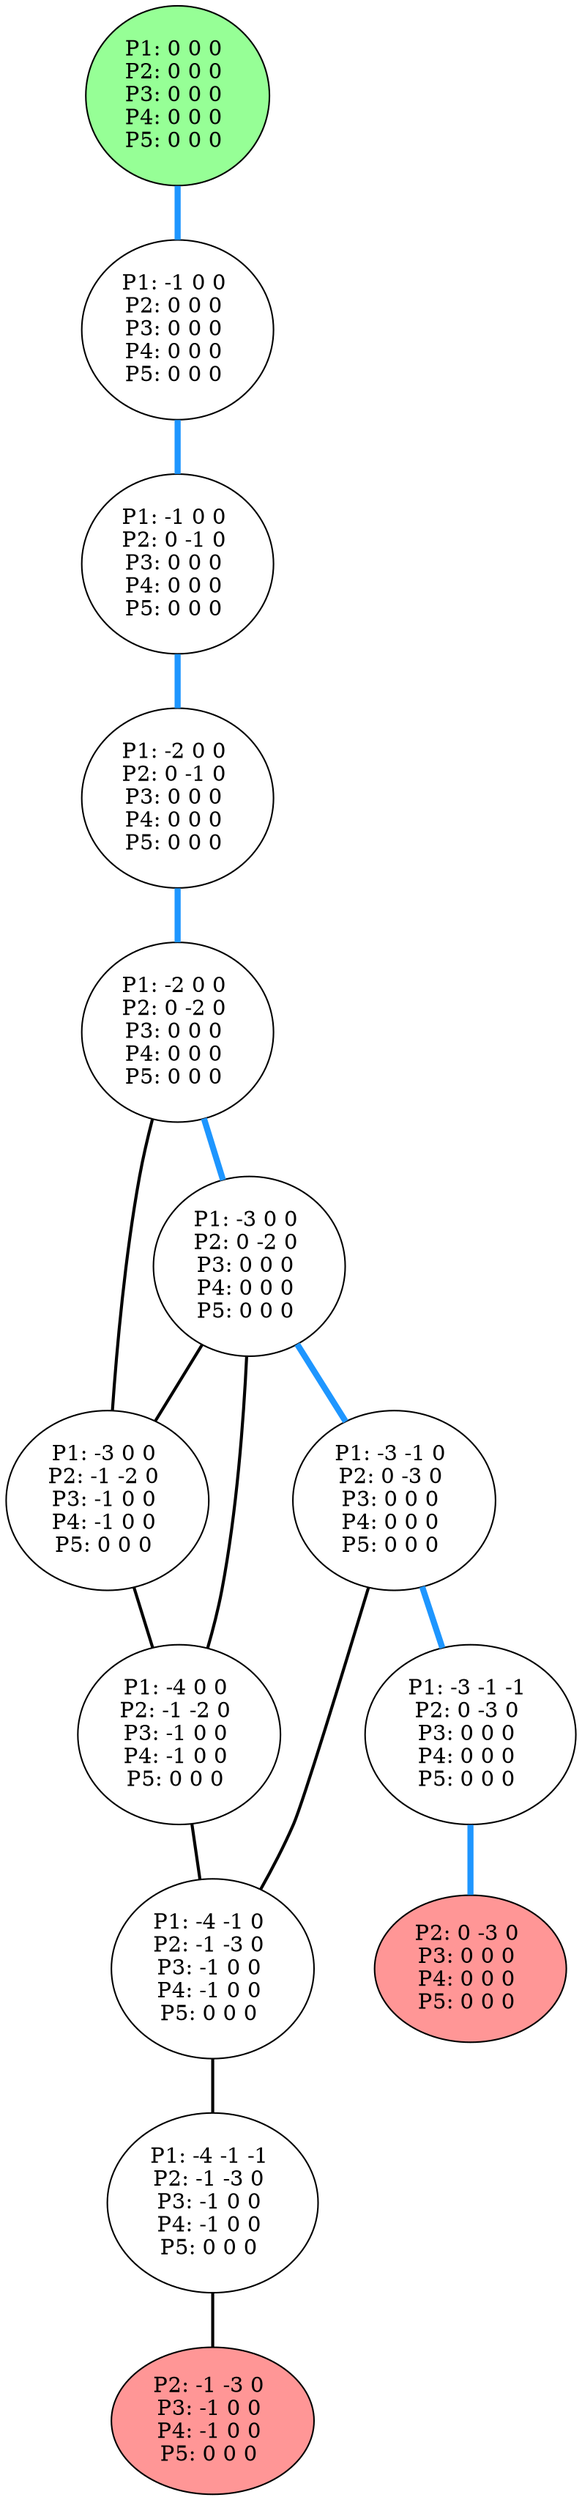 graph G {
color = "black"
0 [label = "P1: 0 0 0 
P2: 0 0 0 
P3: 0 0 0 
P4: 0 0 0 
P5: 0 0 0 
",  style="filled", fillcolor = "#96FF96"];
1 [label = "P1: -1 0 0 
P2: 0 0 0 
P3: 0 0 0 
P4: 0 0 0 
P5: 0 0 0 
"];
2 [label = "P1: -1 0 0 
P2: 0 -1 0 
P3: 0 0 0 
P4: 0 0 0 
P5: 0 0 0 
"];
3 [label = "P1: -2 0 0 
P2: 0 -1 0 
P3: 0 0 0 
P4: 0 0 0 
P5: 0 0 0 
"];
4 [label = "P1: -2 0 0 
P2: 0 -2 0 
P3: 0 0 0 
P4: 0 0 0 
P5: 0 0 0 
"];
5 [label = "P1: -3 0 0 
P2: 0 -2 0 
P3: 0 0 0 
P4: 0 0 0 
P5: 0 0 0 
"];
6 [label = "P1: -3 0 0 
P2: -1 -2 0 
P3: -1 0 0 
P4: -1 0 0 
P5: 0 0 0 
"];
7 [label = "P1: -3 -1 0 
P2: 0 -3 0 
P3: 0 0 0 
P4: 0 0 0 
P5: 0 0 0 
"];
8 [label = "P1: -4 0 0 
P2: -1 -2 0 
P3: -1 0 0 
P4: -1 0 0 
P5: 0 0 0 
"];
9 [label = "P1: -3 -1 -1 
P2: 0 -3 0 
P3: 0 0 0 
P4: 0 0 0 
P5: 0 0 0 
"];
99 [label = "P2: 0 -3 0 
P3: 0 0 0 
P4: 0 0 0 
P5: 0 0 0 
",  style="filled", fillcolor = "#FF9696"];
10 [label = "P1: -4 -1 0 
P2: -1 -3 0 
P3: -1 0 0 
P4: -1 0 0 
P5: 0 0 0 
"];
11 [label = "P1: -4 -1 -1 
P2: -1 -3 0 
P3: -1 0 0 
P4: -1 0 0 
P5: 0 0 0 
"];
1111 [label = "P2: -1 -3 0 
P3: -1 0 0 
P4: -1 0 0 
P5: 0 0 0 
",  style="filled", fillcolor = "#FF9696"];
edge [style=bold];
0 -- 1 [color="#1E96FF", penwidth=4.0];

1 -- 2 [color="#1E96FF", penwidth=4.0];

2 -- 3 [color="#1E96FF", penwidth=4.0];

3 -- 4 [color="#1E96FF", penwidth=4.0];

4 -- 5 [color="#1E96FF", penwidth=4.0];
4 -- 6 [color=black];

5 -- 7 [color="#1E96FF", penwidth=4.0];
5 -- 6 [color=black];
5 -- 8 [color=black];

6 -- 8 [color=black];

7 -- 9 [color="#1E96FF", penwidth=4.0];
7 -- 10 [color=black];

8 -- 10 [color=black];


9 -- 99 [color="#1E96FF", penwidth=4.0];
10 -- 11 [color=black];


11 -- 1111 [color=black];
}
